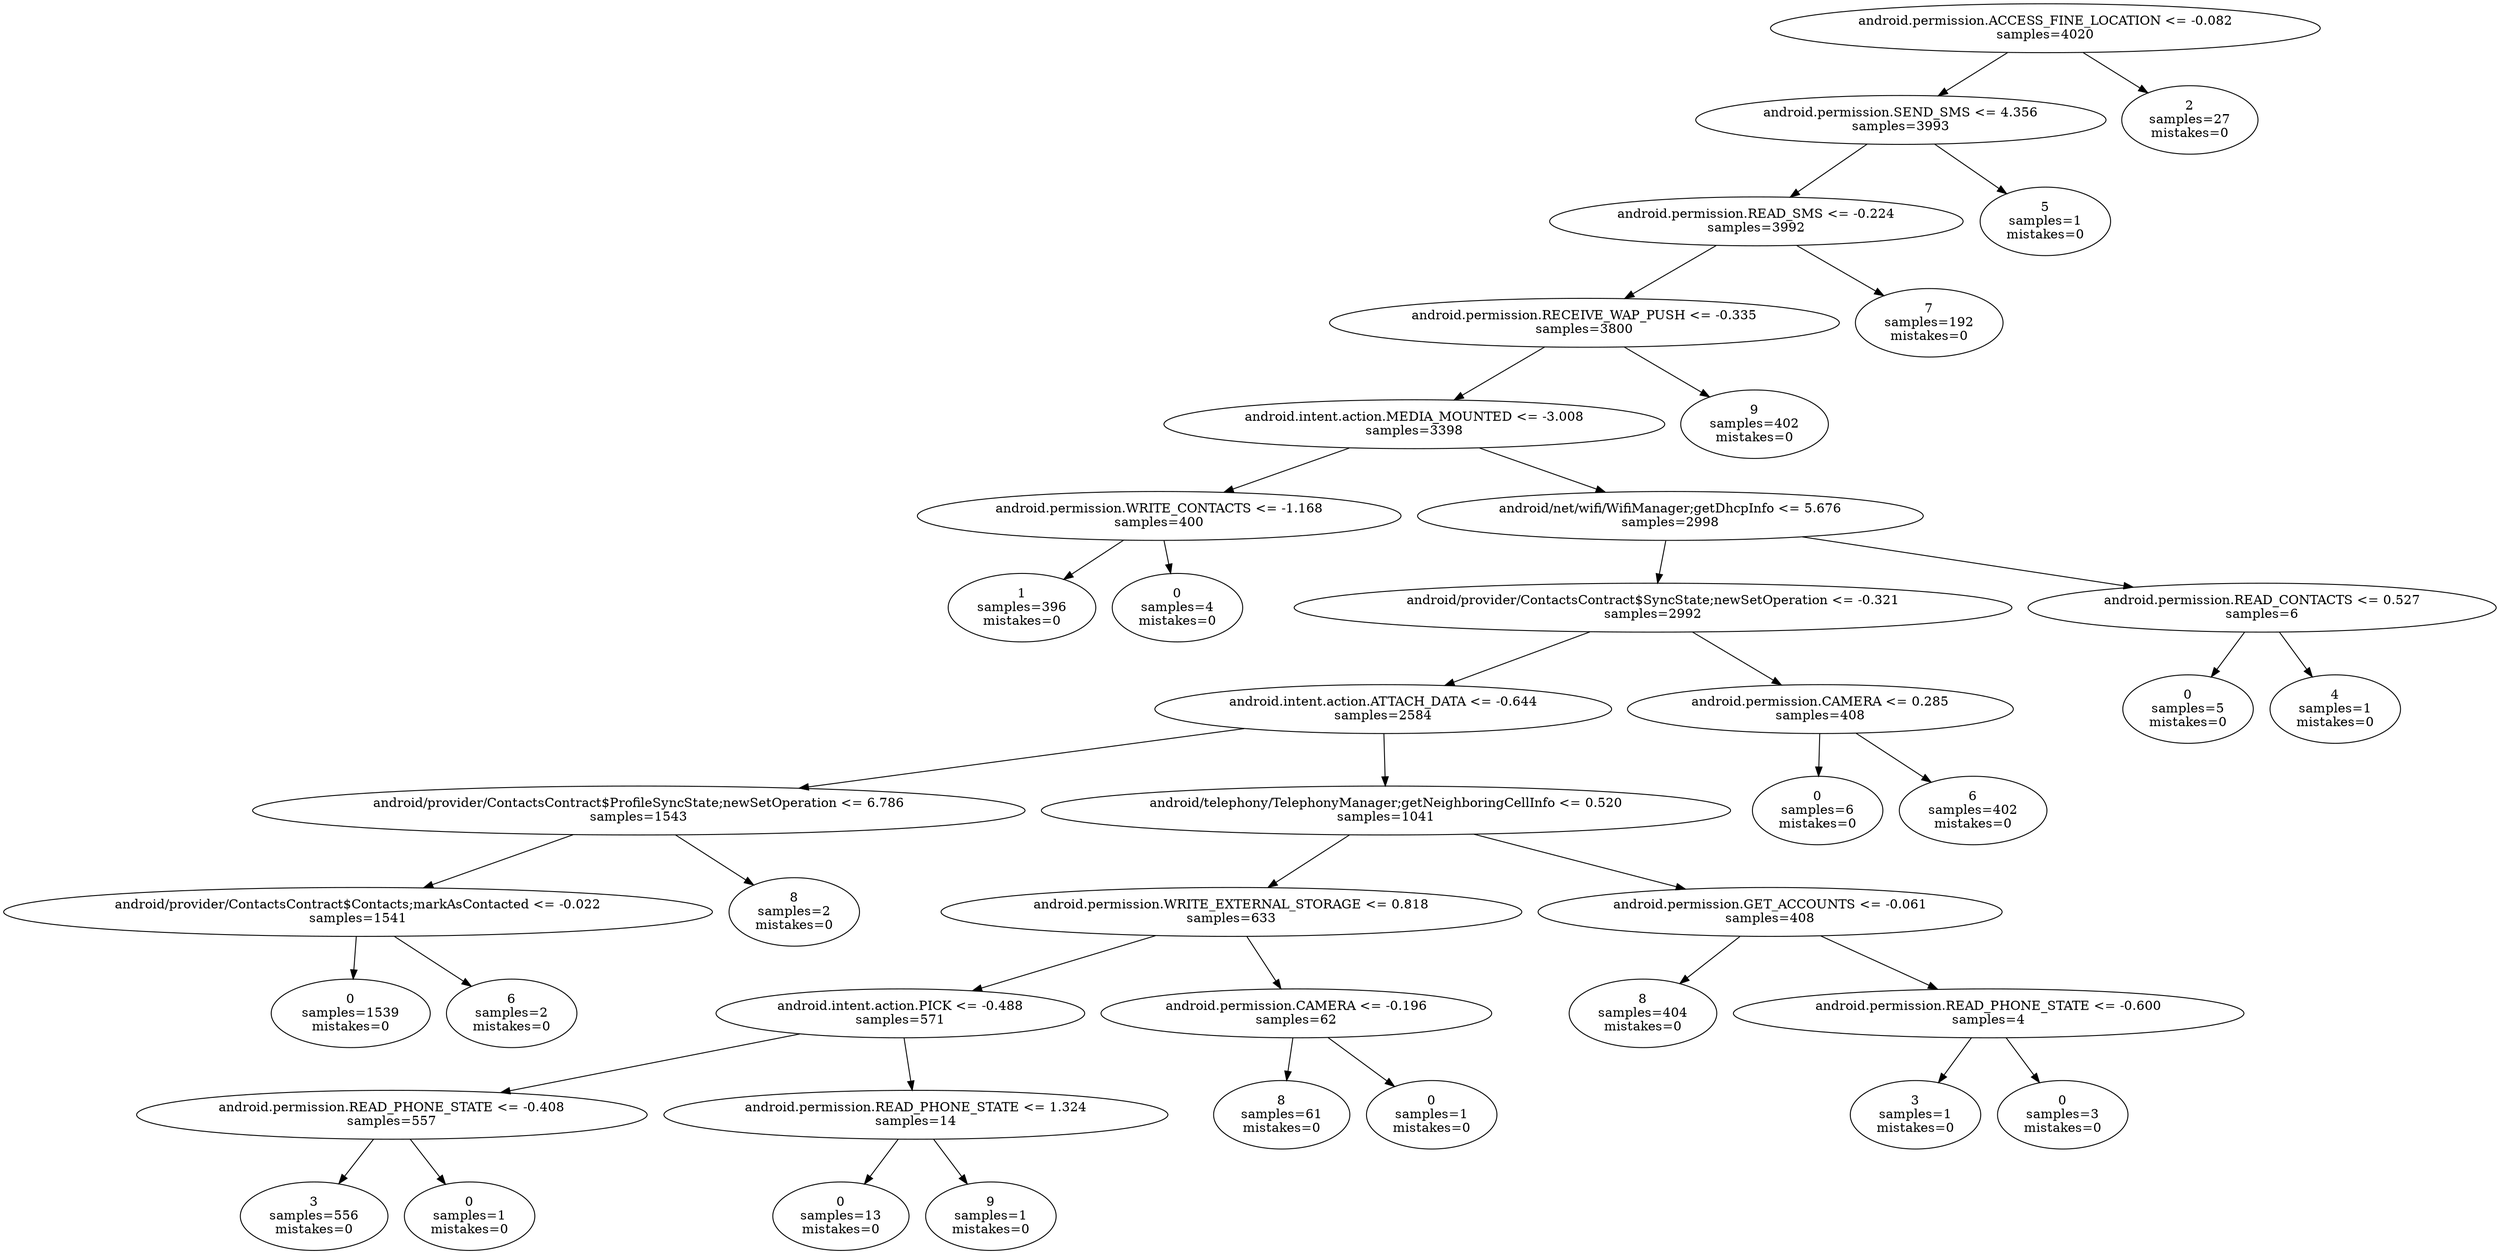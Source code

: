 digraph ClusteringTree {
n_0 [label="android.permission.ACCESS_FINE_LOCATION <= -0.082
samples=\4020"];
n_1 [label="android.permission.SEND_SMS <= 4.356
samples=\3993"];
n_2 [label="2
samples=\27
mistakes=\0"];
n_3 [label="android.permission.READ_SMS <= -0.224
samples=\3992"];
n_4 [label="5
samples=\1
mistakes=\0"];
n_5 [label="android.permission.RECEIVE_WAP_PUSH <= -0.335
samples=\3800"];
n_6 [label="7
samples=\192
mistakes=\0"];
n_7 [label="android.intent.action.MEDIA_MOUNTED <= -3.008
samples=\3398"];
n_8 [label="9
samples=\402
mistakes=\0"];
n_9 [label="android.permission.WRITE_CONTACTS <= -1.168
samples=\400"];
n_10 [label="android/net/wifi/WifiManager;getDhcpInfo <= 5.676
samples=\2998"];
n_11 [label="1
samples=\396
mistakes=\0"];
n_12 [label="0
samples=\4
mistakes=\0"];
n_13 [label="android/provider/ContactsContract$SyncState;newSetOperation <= -0.321
samples=\2992"];
n_14 [label="android.permission.READ_CONTACTS <= 0.527
samples=\6"];
n_15 [label="android.intent.action.ATTACH_DATA <= -0.644
samples=\2584"];
n_16 [label="android.permission.CAMERA <= 0.285
samples=\408"];
n_17 [label="0
samples=\5
mistakes=\0"];
n_18 [label="4
samples=\1
mistakes=\0"];
n_19 [label="android/provider/ContactsContract$ProfileSyncState;newSetOperation <= 6.786
samples=\1543"];
n_20 [label="android/telephony/TelephonyManager;getNeighboringCellInfo <= 0.520
samples=\1041"];
n_21 [label="0
samples=\6
mistakes=\0"];
n_22 [label="6
samples=\402
mistakes=\0"];
n_23 [label="android/provider/ContactsContract$Contacts;markAsContacted <= -0.022
samples=\1541"];
n_24 [label="8
samples=\2
mistakes=\0"];
n_25 [label="android.permission.WRITE_EXTERNAL_STORAGE <= 0.818
samples=\633"];
n_26 [label="android.permission.GET_ACCOUNTS <= -0.061
samples=\408"];
n_27 [label="0
samples=\1539
mistakes=\0"];
n_28 [label="6
samples=\2
mistakes=\0"];
n_29 [label="android.intent.action.PICK <= -0.488
samples=\571"];
n_30 [label="android.permission.CAMERA <= -0.196
samples=\62"];
n_31 [label="8
samples=\404
mistakes=\0"];
n_32 [label="android.permission.READ_PHONE_STATE <= -0.600
samples=\4"];
n_33 [label="android.permission.READ_PHONE_STATE <= -0.408
samples=\557"];
n_34 [label="android.permission.READ_PHONE_STATE <= 1.324
samples=\14"];
n_35 [label="8
samples=\61
mistakes=\0"];
n_36 [label="0
samples=\1
mistakes=\0"];
n_37 [label="3
samples=\1
mistakes=\0"];
n_38 [label="0
samples=\3
mistakes=\0"];
n_39 [label="3
samples=\556
mistakes=\0"];
n_40 [label="0
samples=\1
mistakes=\0"];
n_41 [label="0
samples=\13
mistakes=\0"];
n_42 [label="9
samples=\1
mistakes=\0"];
n_0 -> n_1;
n_0 -> n_2;
n_1 -> n_3;
n_1 -> n_4;
n_3 -> n_5;
n_3 -> n_6;
n_5 -> n_7;
n_5 -> n_8;
n_7 -> n_9;
n_7 -> n_10;
n_9 -> n_11;
n_9 -> n_12;
n_10 -> n_13;
n_10 -> n_14;
n_13 -> n_15;
n_13 -> n_16;
n_14 -> n_17;
n_14 -> n_18;
n_15 -> n_19;
n_15 -> n_20;
n_16 -> n_21;
n_16 -> n_22;
n_19 -> n_23;
n_19 -> n_24;
n_20 -> n_25;
n_20 -> n_26;
n_23 -> n_27;
n_23 -> n_28;
n_25 -> n_29;
n_25 -> n_30;
n_26 -> n_31;
n_26 -> n_32;
n_29 -> n_33;
n_29 -> n_34;
n_30 -> n_35;
n_30 -> n_36;
n_32 -> n_37;
n_32 -> n_38;
n_33 -> n_39;
n_33 -> n_40;
n_34 -> n_41;
n_34 -> n_42;
}

